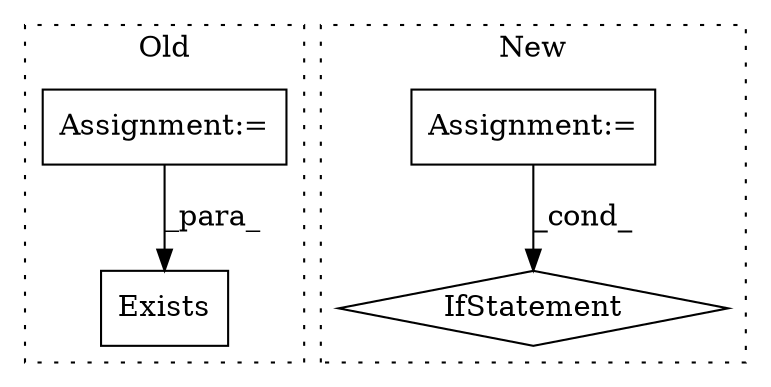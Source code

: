 digraph G {
subgraph cluster0 {
1 [label="Exists" a="32" s="6222,6233" l="7,1" shape="box"];
3 [label="Assignment:=" a="7" s="5918" l="8" shape="box"];
label = "Old";
style="dotted";
}
subgraph cluster1 {
2 [label="IfStatement" a="25" s="2949,2967" l="4,2" shape="diamond"];
4 [label="Assignment:=" a="7" s="2743" l="8" shape="box"];
label = "New";
style="dotted";
}
3 -> 1 [label="_para_"];
4 -> 2 [label="_cond_"];
}